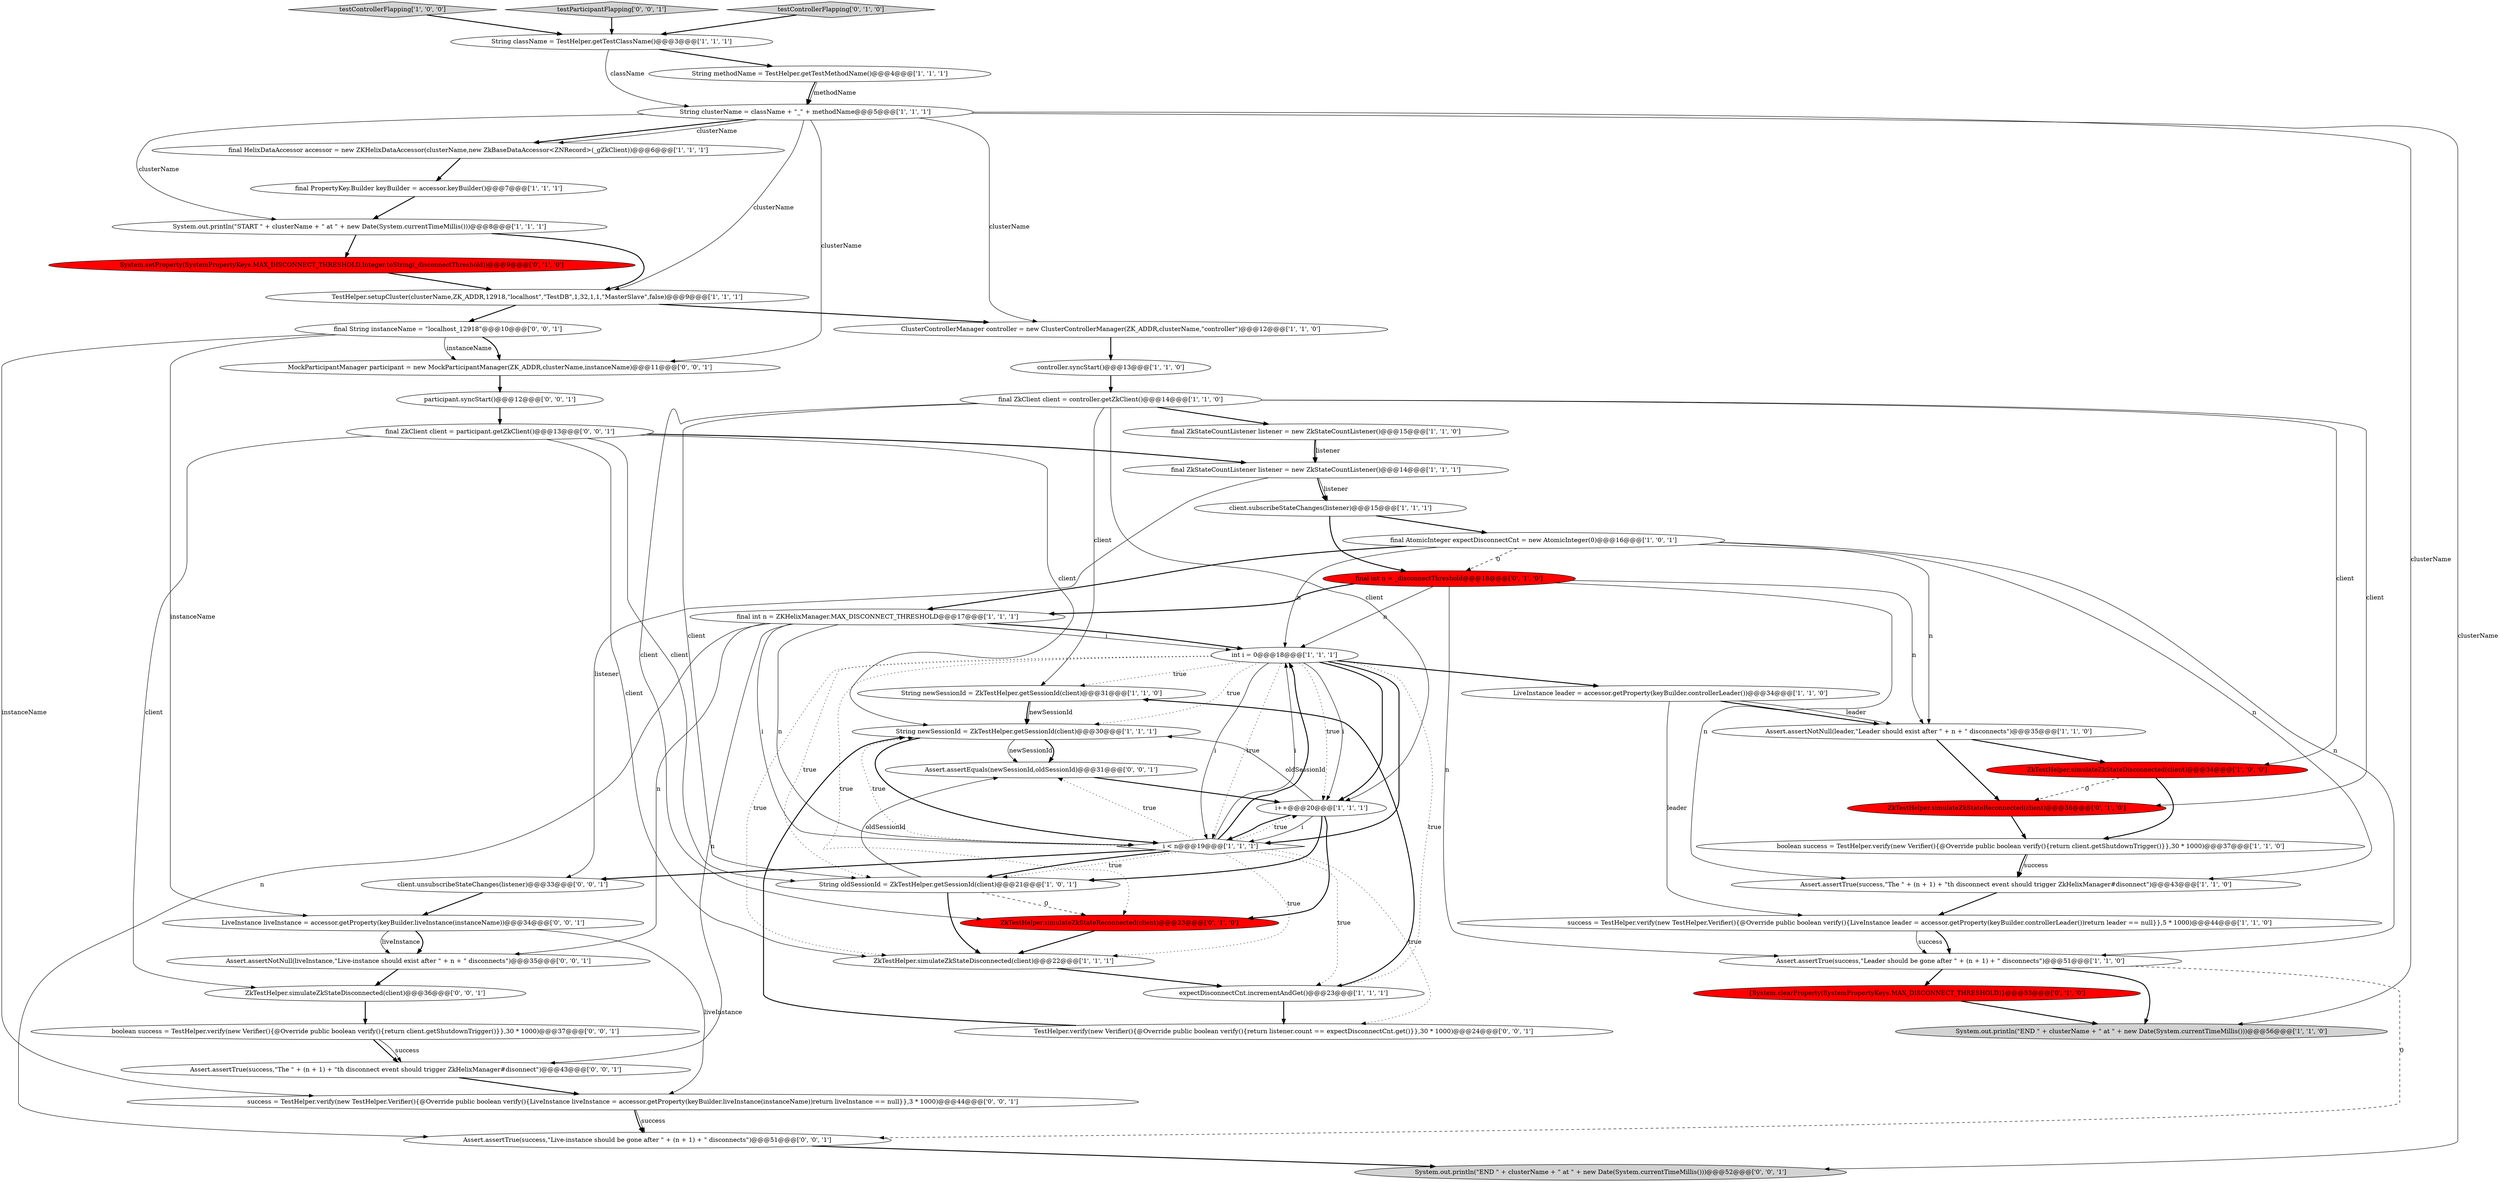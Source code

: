 digraph {
32 [style = filled, label = "final int n = _disconnectThreshold@@@18@@@['0', '1', '0']", fillcolor = red, shape = ellipse image = "AAA1AAABBB2BBB"];
49 [style = filled, label = "LiveInstance liveInstance = accessor.getProperty(keyBuilder.liveInstance(instanceName))@@@34@@@['0', '0', '1']", fillcolor = white, shape = ellipse image = "AAA0AAABBB3BBB"];
19 [style = filled, label = "final ZkClient client = controller.getZkClient()@@@14@@@['1', '1', '0']", fillcolor = white, shape = ellipse image = "AAA0AAABBB1BBB"];
31 [style = filled, label = "String newSessionId = ZkTestHelper.getSessionId(client)@@@31@@@['1', '1', '0']", fillcolor = white, shape = ellipse image = "AAA0AAABBB1BBB"];
44 [style = filled, label = "Assert.assertTrue(success,\"The \" + (n + 1) + \"th disconnect event should trigger ZkHelixManager#disonnect\")@@@43@@@['0', '0', '1']", fillcolor = white, shape = ellipse image = "AAA0AAABBB3BBB"];
14 [style = filled, label = "i++@@@20@@@['1', '1', '1']", fillcolor = white, shape = ellipse image = "AAA0AAABBB1BBB"];
20 [style = filled, label = "ZkTestHelper.simulateZkStateDisconnected(client)@@@34@@@['1', '0', '0']", fillcolor = red, shape = ellipse image = "AAA1AAABBB1BBB"];
50 [style = filled, label = "System.out.println(\"END \" + clusterName + \" at \" + new Date(System.currentTimeMillis()))@@@52@@@['0', '0', '1']", fillcolor = lightgray, shape = ellipse image = "AAA0AAABBB3BBB"];
42 [style = filled, label = "final ZkClient client = participant.getZkClient()@@@13@@@['0', '0', '1']", fillcolor = white, shape = ellipse image = "AAA0AAABBB3BBB"];
18 [style = filled, label = "success = TestHelper.verify(new TestHelper.Verifier(){@Override public boolean verify(){LiveInstance leader = accessor.getProperty(keyBuilder.controllerLeader())return leader == null}},5 * 1000)@@@44@@@['1', '1', '0']", fillcolor = white, shape = ellipse image = "AAA0AAABBB1BBB"];
3 [style = filled, label = "boolean success = TestHelper.verify(new Verifier(){@Override public boolean verify(){return client.getShutdownTrigger()}},30 * 1000)@@@37@@@['1', '1', '0']", fillcolor = white, shape = ellipse image = "AAA0AAABBB1BBB"];
22 [style = filled, label = "int i = 0@@@18@@@['1', '1', '1']", fillcolor = white, shape = ellipse image = "AAA0AAABBB1BBB"];
35 [style = filled, label = "{System.clearProperty(SystemPropertyKeys.MAX_DISCONNECT_THRESHOLD)}@@@53@@@['0', '1', '0']", fillcolor = red, shape = ellipse image = "AAA1AAABBB2BBB"];
10 [style = filled, label = "Assert.assertNotNull(leader,\"Leader should exist after \" + n + \" disconnects\")@@@35@@@['1', '1', '0']", fillcolor = white, shape = ellipse image = "AAA0AAABBB1BBB"];
51 [style = filled, label = "success = TestHelper.verify(new TestHelper.Verifier(){@Override public boolean verify(){LiveInstance liveInstance = accessor.getProperty(keyBuilder.liveInstance(instanceName))return liveInstance == null}},3 * 1000)@@@44@@@['0', '0', '1']", fillcolor = white, shape = ellipse image = "AAA0AAABBB3BBB"];
41 [style = filled, label = "Assert.assertEquals(newSessionId,oldSessionId)@@@31@@@['0', '0', '1']", fillcolor = white, shape = ellipse image = "AAA0AAABBB3BBB"];
1 [style = filled, label = "client.subscribeStateChanges(listener)@@@15@@@['1', '1', '1']", fillcolor = white, shape = ellipse image = "AAA0AAABBB1BBB"];
16 [style = filled, label = "String oldSessionId = ZkTestHelper.getSessionId(client)@@@21@@@['1', '0', '1']", fillcolor = white, shape = ellipse image = "AAA0AAABBB1BBB"];
45 [style = filled, label = "TestHelper.verify(new Verifier(){@Override public boolean verify(){return listener.count == expectDisconnectCnt.get()}},30 * 1000)@@@24@@@['0', '0', '1']", fillcolor = white, shape = ellipse image = "AAA0AAABBB3BBB"];
11 [style = filled, label = "String className = TestHelper.getTestClassName()@@@3@@@['1', '1', '1']", fillcolor = white, shape = ellipse image = "AAA0AAABBB1BBB"];
39 [style = filled, label = "Assert.assertNotNull(liveInstance,\"Live-instance should exist after \" + n + \" disconnects\")@@@35@@@['0', '0', '1']", fillcolor = white, shape = ellipse image = "AAA0AAABBB3BBB"];
34 [style = filled, label = "System.setProperty(SystemPropertyKeys.MAX_DISCONNECT_THRESHOLD,Integer.toString(_disconnectThreshold))@@@9@@@['0', '1', '0']", fillcolor = red, shape = ellipse image = "AAA1AAABBB2BBB"];
6 [style = filled, label = "final AtomicInteger expectDisconnectCnt = new AtomicInteger(0)@@@16@@@['1', '0', '1']", fillcolor = white, shape = ellipse image = "AAA0AAABBB1BBB"];
0 [style = filled, label = "final int n = ZKHelixManager.MAX_DISCONNECT_THRESHOLD@@@17@@@['1', '1', '1']", fillcolor = white, shape = ellipse image = "AAA0AAABBB1BBB"];
30 [style = filled, label = "testControllerFlapping['1', '0', '0']", fillcolor = lightgray, shape = diamond image = "AAA0AAABBB1BBB"];
47 [style = filled, label = "Assert.assertTrue(success,\"Live-instance should be gone after \" + (n + 1) + \" disconnects\")@@@51@@@['0', '0', '1']", fillcolor = white, shape = ellipse image = "AAA0AAABBB3BBB"];
13 [style = filled, label = "final PropertyKey.Builder keyBuilder = accessor.keyBuilder()@@@7@@@['1', '1', '1']", fillcolor = white, shape = ellipse image = "AAA0AAABBB1BBB"];
17 [style = filled, label = "i < n@@@19@@@['1', '1', '1']", fillcolor = white, shape = diamond image = "AAA0AAABBB1BBB"];
36 [style = filled, label = "ZkTestHelper.simulateZkStateReconnected(client)@@@36@@@['0', '1', '0']", fillcolor = red, shape = ellipse image = "AAA1AAABBB2BBB"];
26 [style = filled, label = "controller.syncStart()@@@13@@@['1', '1', '0']", fillcolor = white, shape = ellipse image = "AAA0AAABBB1BBB"];
27 [style = filled, label = "System.out.println(\"END \" + clusterName + \" at \" + new Date(System.currentTimeMillis()))@@@56@@@['1', '1', '0']", fillcolor = lightgray, shape = ellipse image = "AAA0AAABBB1BBB"];
52 [style = filled, label = "boolean success = TestHelper.verify(new Verifier(){@Override public boolean verify(){return client.getShutdownTrigger()}},30 * 1000)@@@37@@@['0', '0', '1']", fillcolor = white, shape = ellipse image = "AAA0AAABBB3BBB"];
7 [style = filled, label = "ZkTestHelper.simulateZkStateDisconnected(client)@@@22@@@['1', '1', '1']", fillcolor = white, shape = ellipse image = "AAA0AAABBB1BBB"];
5 [style = filled, label = "ClusterControllerManager controller = new ClusterControllerManager(ZK_ADDR,clusterName,\"controller\")@@@12@@@['1', '1', '0']", fillcolor = white, shape = ellipse image = "AAA0AAABBB1BBB"];
28 [style = filled, label = "String newSessionId = ZkTestHelper.getSessionId(client)@@@30@@@['1', '1', '1']", fillcolor = white, shape = ellipse image = "AAA0AAABBB1BBB"];
29 [style = filled, label = "TestHelper.setupCluster(clusterName,ZK_ADDR,12918,\"localhost\",\"TestDB\",1,32,1,1,\"MasterSlave\",false)@@@9@@@['1', '1', '1']", fillcolor = white, shape = ellipse image = "AAA0AAABBB1BBB"];
43 [style = filled, label = "ZkTestHelper.simulateZkStateDisconnected(client)@@@36@@@['0', '0', '1']", fillcolor = white, shape = ellipse image = "AAA0AAABBB3BBB"];
23 [style = filled, label = "expectDisconnectCnt.incrementAndGet()@@@23@@@['1', '1', '1']", fillcolor = white, shape = ellipse image = "AAA0AAABBB1BBB"];
48 [style = filled, label = "client.unsubscribeStateChanges(listener)@@@33@@@['0', '0', '1']", fillcolor = white, shape = ellipse image = "AAA0AAABBB3BBB"];
9 [style = filled, label = "Assert.assertTrue(success,\"The \" + (n + 1) + \"th disconnect event should trigger ZkHelixManager#disonnect\")@@@43@@@['1', '1', '0']", fillcolor = white, shape = ellipse image = "AAA0AAABBB1BBB"];
38 [style = filled, label = "testParticipantFlapping['0', '0', '1']", fillcolor = lightgray, shape = diamond image = "AAA0AAABBB3BBB"];
40 [style = filled, label = "MockParticipantManager participant = new MockParticipantManager(ZK_ADDR,clusterName,instanceName)@@@11@@@['0', '0', '1']", fillcolor = white, shape = ellipse image = "AAA0AAABBB3BBB"];
53 [style = filled, label = "participant.syncStart()@@@12@@@['0', '0', '1']", fillcolor = white, shape = ellipse image = "AAA0AAABBB3BBB"];
24 [style = filled, label = "String methodName = TestHelper.getTestMethodName()@@@4@@@['1', '1', '1']", fillcolor = white, shape = ellipse image = "AAA0AAABBB1BBB"];
25 [style = filled, label = "System.out.println(\"START \" + clusterName + \" at \" + new Date(System.currentTimeMillis()))@@@8@@@['1', '1', '1']", fillcolor = white, shape = ellipse image = "AAA0AAABBB1BBB"];
8 [style = filled, label = "final ZkStateCountListener listener = new ZkStateCountListener()@@@15@@@['1', '1', '0']", fillcolor = white, shape = ellipse image = "AAA0AAABBB1BBB"];
46 [style = filled, label = "final String instanceName = \"localhost_12918\"@@@10@@@['0', '0', '1']", fillcolor = white, shape = ellipse image = "AAA0AAABBB3BBB"];
21 [style = filled, label = "LiveInstance leader = accessor.getProperty(keyBuilder.controllerLeader())@@@34@@@['1', '1', '0']", fillcolor = white, shape = ellipse image = "AAA0AAABBB1BBB"];
12 [style = filled, label = "final ZkStateCountListener listener = new ZkStateCountListener()@@@14@@@['1', '1', '1']", fillcolor = white, shape = ellipse image = "AAA0AAABBB1BBB"];
2 [style = filled, label = "final HelixDataAccessor accessor = new ZKHelixDataAccessor(clusterName,new ZkBaseDataAccessor<ZNRecord>(_gZkClient))@@@6@@@['1', '1', '1']", fillcolor = white, shape = ellipse image = "AAA0AAABBB1BBB"];
4 [style = filled, label = "String clusterName = className + \"_\" + methodName@@@5@@@['1', '1', '1']", fillcolor = white, shape = ellipse image = "AAA0AAABBB1BBB"];
37 [style = filled, label = "testControllerFlapping['0', '1', '0']", fillcolor = lightgray, shape = diamond image = "AAA0AAABBB2BBB"];
33 [style = filled, label = "ZkTestHelper.simulateZkStateReconnected(client)@@@23@@@['0', '1', '0']", fillcolor = red, shape = ellipse image = "AAA1AAABBB2BBB"];
15 [style = filled, label = "Assert.assertTrue(success,\"Leader should be gone after \" + (n + 1) + \" disconnects\")@@@51@@@['1', '1', '0']", fillcolor = white, shape = ellipse image = "AAA0AAABBB1BBB"];
46->49 [style = solid, label="instanceName"];
21->10 [style = bold, label=""];
52->44 [style = bold, label=""];
29->5 [style = bold, label=""];
32->9 [style = solid, label="n"];
22->31 [style = dotted, label="true"];
25->34 [style = bold, label=""];
37->11 [style = bold, label=""];
23->45 [style = bold, label=""];
14->17 [style = solid, label="i"];
32->0 [style = bold, label=""];
16->7 [style = bold, label=""];
17->14 [style = dotted, label="true"];
14->17 [style = bold, label=""];
25->29 [style = bold, label=""];
22->14 [style = dotted, label="true"];
17->22 [style = solid, label="i"];
44->51 [style = bold, label=""];
30->11 [style = bold, label=""];
49->39 [style = bold, label=""];
29->46 [style = bold, label=""];
51->47 [style = bold, label=""];
22->16 [style = dotted, label="true"];
4->5 [style = solid, label="clusterName"];
16->33 [style = dashed, label="0"];
0->44 [style = solid, label="n"];
17->16 [style = bold, label=""];
28->41 [style = solid, label="newSessionId"];
33->7 [style = bold, label=""];
14->16 [style = bold, label=""];
13->25 [style = bold, label=""];
48->49 [style = bold, label=""];
22->23 [style = dotted, label="true"];
32->22 [style = solid, label="n"];
38->11 [style = bold, label=""];
6->32 [style = dashed, label="0"];
22->7 [style = dotted, label="true"];
18->15 [style = bold, label=""];
22->33 [style = dotted, label="true"];
20->3 [style = bold, label=""];
4->2 [style = bold, label=""];
12->1 [style = bold, label=""];
21->10 [style = solid, label="leader"];
15->35 [style = bold, label=""];
17->23 [style = dotted, label="true"];
17->16 [style = dotted, label="true"];
19->14 [style = solid, label="client"];
0->17 [style = solid, label="i"];
3->9 [style = solid, label="success"];
16->41 [style = solid, label="oldSessionId"];
52->44 [style = solid, label="success"];
4->2 [style = solid, label="clusterName"];
4->50 [style = solid, label="clusterName"];
7->23 [style = bold, label=""];
8->12 [style = solid, label="listener"];
32->10 [style = solid, label="n"];
12->48 [style = solid, label="listener"];
1->32 [style = bold, label=""];
22->17 [style = bold, label=""];
19->20 [style = solid, label="client"];
22->14 [style = solid, label="i"];
31->28 [style = bold, label=""];
46->40 [style = bold, label=""];
22->14 [style = bold, label=""];
32->15 [style = solid, label="n"];
6->9 [style = solid, label="n"];
49->51 [style = solid, label="liveInstance"];
23->31 [style = bold, label=""];
34->29 [style = bold, label=""];
6->15 [style = solid, label="n"];
40->53 [style = bold, label=""];
0->39 [style = solid, label="n"];
6->10 [style = solid, label="n"];
53->42 [style = bold, label=""];
5->26 [style = bold, label=""];
6->22 [style = solid, label="n"];
17->45 [style = dotted, label="true"];
11->4 [style = solid, label="className"];
26->19 [style = bold, label=""];
11->24 [style = bold, label=""];
0->22 [style = solid, label="i"];
47->50 [style = bold, label=""];
28->41 [style = bold, label=""];
46->51 [style = solid, label="instanceName"];
3->9 [style = bold, label=""];
24->4 [style = solid, label="methodName"];
1->6 [style = bold, label=""];
9->18 [style = bold, label=""];
42->43 [style = solid, label="client"];
17->28 [style = dotted, label="true"];
28->17 [style = bold, label=""];
0->47 [style = solid, label="n"];
14->28 [style = solid, label="oldSessionId"];
8->12 [style = bold, label=""];
46->40 [style = solid, label="instanceName"];
41->14 [style = bold, label=""];
4->40 [style = solid, label="clusterName"];
22->17 [style = solid, label="i"];
19->36 [style = solid, label="client"];
17->41 [style = dotted, label="true"];
35->27 [style = bold, label=""];
10->20 [style = bold, label=""];
51->47 [style = solid, label="success"];
42->7 [style = solid, label="client"];
42->28 [style = solid, label="client"];
15->47 [style = dashed, label="0"];
4->27 [style = solid, label="clusterName"];
39->43 [style = bold, label=""];
0->17 [style = solid, label="n"];
22->21 [style = bold, label=""];
22->28 [style = dotted, label="true"];
19->16 [style = solid, label="client"];
6->0 [style = bold, label=""];
42->12 [style = bold, label=""];
45->28 [style = bold, label=""];
43->52 [style = bold, label=""];
17->22 [style = bold, label=""];
19->8 [style = bold, label=""];
14->33 [style = bold, label=""];
10->36 [style = bold, label=""];
2->13 [style = bold, label=""];
4->25 [style = solid, label="clusterName"];
18->15 [style = solid, label="success"];
24->4 [style = bold, label=""];
20->36 [style = dashed, label="0"];
4->29 [style = solid, label="clusterName"];
0->22 [style = bold, label=""];
49->39 [style = solid, label="liveInstance"];
17->48 [style = bold, label=""];
19->31 [style = solid, label="client"];
21->18 [style = solid, label="leader"];
12->1 [style = solid, label="listener"];
22->17 [style = dotted, label="true"];
17->7 [style = dotted, label="true"];
19->33 [style = solid, label="client"];
31->28 [style = solid, label="newSessionId"];
42->16 [style = solid, label="client"];
15->27 [style = bold, label=""];
36->3 [style = bold, label=""];
}
